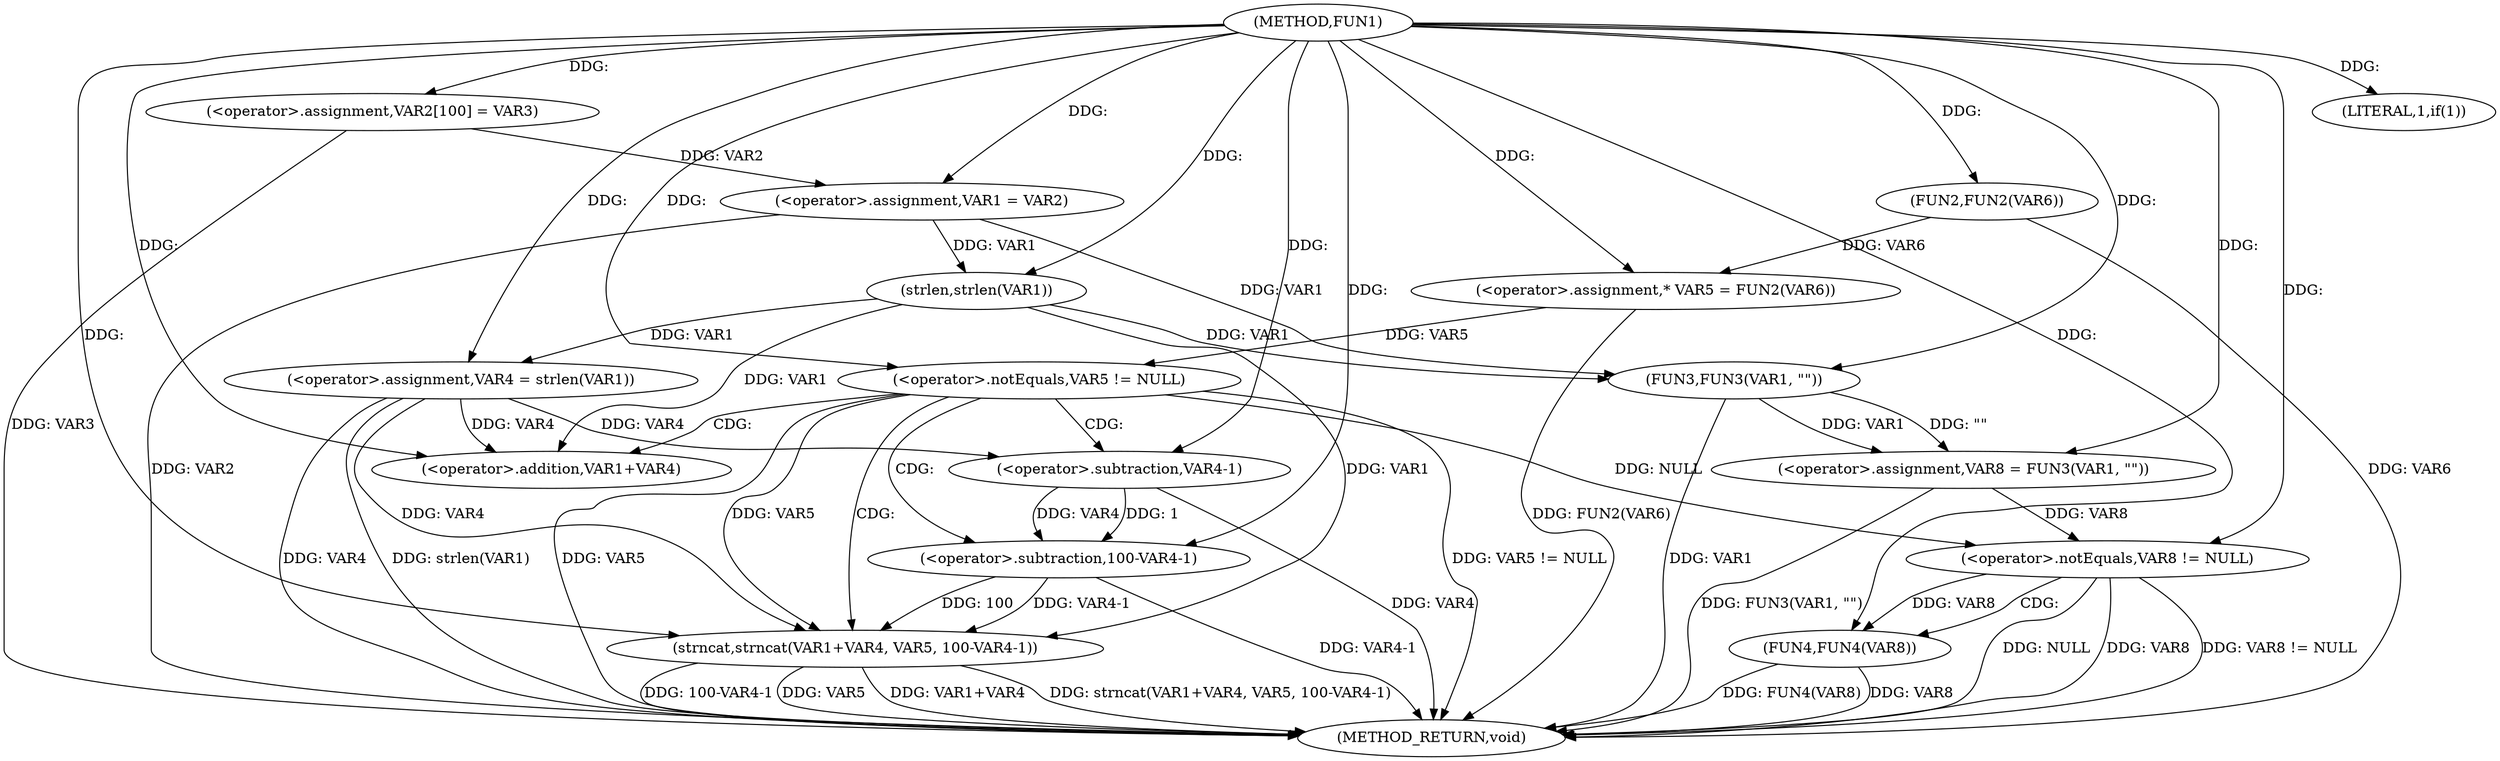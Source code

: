 digraph FUN1 {  
"1000100" [label = "(METHOD,FUN1)" ]
"1000153" [label = "(METHOD_RETURN,void)" ]
"1000104" [label = "(<operator>.assignment,VAR2[100] = VAR3)" ]
"1000107" [label = "(<operator>.assignment,VAR1 = VAR2)" ]
"1000111" [label = "(LITERAL,1,if(1))" ]
"1000115" [label = "(<operator>.assignment,VAR4 = strlen(VAR1))" ]
"1000117" [label = "(strlen,strlen(VAR1))" ]
"1000120" [label = "(<operator>.assignment,* VAR5 = FUN2(VAR6))" ]
"1000122" [label = "(FUN2,FUN2(VAR6))" ]
"1000125" [label = "(<operator>.notEquals,VAR5 != NULL)" ]
"1000129" [label = "(strncat,strncat(VAR1+VAR4, VAR5, 100-VAR4-1))" ]
"1000130" [label = "(<operator>.addition,VAR1+VAR4)" ]
"1000134" [label = "(<operator>.subtraction,100-VAR4-1)" ]
"1000136" [label = "(<operator>.subtraction,VAR4-1)" ]
"1000141" [label = "(<operator>.assignment,VAR8 = FUN3(VAR1, \"\"))" ]
"1000143" [label = "(FUN3,FUN3(VAR1, \"\"))" ]
"1000147" [label = "(<operator>.notEquals,VAR8 != NULL)" ]
"1000151" [label = "(FUN4,FUN4(VAR8))" ]
  "1000115" -> "1000153"  [ label = "DDG: strlen(VAR1)"] 
  "1000125" -> "1000153"  [ label = "DDG: VAR5 != NULL"] 
  "1000151" -> "1000153"  [ label = "DDG: VAR8"] 
  "1000129" -> "1000153"  [ label = "DDG: VAR5"] 
  "1000129" -> "1000153"  [ label = "DDG: VAR1+VAR4"] 
  "1000125" -> "1000153"  [ label = "DDG: VAR5"] 
  "1000151" -> "1000153"  [ label = "DDG: FUN4(VAR8)"] 
  "1000122" -> "1000153"  [ label = "DDG: VAR6"] 
  "1000129" -> "1000153"  [ label = "DDG: strncat(VAR1+VAR4, VAR5, 100-VAR4-1)"] 
  "1000143" -> "1000153"  [ label = "DDG: VAR1"] 
  "1000129" -> "1000153"  [ label = "DDG: 100-VAR4-1"] 
  "1000147" -> "1000153"  [ label = "DDG: NULL"] 
  "1000147" -> "1000153"  [ label = "DDG: VAR8"] 
  "1000141" -> "1000153"  [ label = "DDG: FUN3(VAR1, \"\")"] 
  "1000134" -> "1000153"  [ label = "DDG: VAR4-1"] 
  "1000120" -> "1000153"  [ label = "DDG: FUN2(VAR6)"] 
  "1000147" -> "1000153"  [ label = "DDG: VAR8 != NULL"] 
  "1000115" -> "1000153"  [ label = "DDG: VAR4"] 
  "1000136" -> "1000153"  [ label = "DDG: VAR4"] 
  "1000104" -> "1000153"  [ label = "DDG: VAR3"] 
  "1000107" -> "1000153"  [ label = "DDG: VAR2"] 
  "1000100" -> "1000104"  [ label = "DDG: "] 
  "1000104" -> "1000107"  [ label = "DDG: VAR2"] 
  "1000100" -> "1000107"  [ label = "DDG: "] 
  "1000100" -> "1000111"  [ label = "DDG: "] 
  "1000117" -> "1000115"  [ label = "DDG: VAR1"] 
  "1000100" -> "1000115"  [ label = "DDG: "] 
  "1000107" -> "1000117"  [ label = "DDG: VAR1"] 
  "1000100" -> "1000117"  [ label = "DDG: "] 
  "1000122" -> "1000120"  [ label = "DDG: VAR6"] 
  "1000100" -> "1000120"  [ label = "DDG: "] 
  "1000100" -> "1000122"  [ label = "DDG: "] 
  "1000120" -> "1000125"  [ label = "DDG: VAR5"] 
  "1000100" -> "1000125"  [ label = "DDG: "] 
  "1000117" -> "1000129"  [ label = "DDG: VAR1"] 
  "1000100" -> "1000129"  [ label = "DDG: "] 
  "1000115" -> "1000129"  [ label = "DDG: VAR4"] 
  "1000117" -> "1000130"  [ label = "DDG: VAR1"] 
  "1000100" -> "1000130"  [ label = "DDG: "] 
  "1000115" -> "1000130"  [ label = "DDG: VAR4"] 
  "1000125" -> "1000129"  [ label = "DDG: VAR5"] 
  "1000134" -> "1000129"  [ label = "DDG: 100"] 
  "1000134" -> "1000129"  [ label = "DDG: VAR4-1"] 
  "1000100" -> "1000134"  [ label = "DDG: "] 
  "1000136" -> "1000134"  [ label = "DDG: VAR4"] 
  "1000136" -> "1000134"  [ label = "DDG: 1"] 
  "1000100" -> "1000136"  [ label = "DDG: "] 
  "1000115" -> "1000136"  [ label = "DDG: VAR4"] 
  "1000143" -> "1000141"  [ label = "DDG: VAR1"] 
  "1000143" -> "1000141"  [ label = "DDG: \"\""] 
  "1000100" -> "1000141"  [ label = "DDG: "] 
  "1000107" -> "1000143"  [ label = "DDG: VAR1"] 
  "1000117" -> "1000143"  [ label = "DDG: VAR1"] 
  "1000100" -> "1000143"  [ label = "DDG: "] 
  "1000141" -> "1000147"  [ label = "DDG: VAR8"] 
  "1000100" -> "1000147"  [ label = "DDG: "] 
  "1000125" -> "1000147"  [ label = "DDG: NULL"] 
  "1000147" -> "1000151"  [ label = "DDG: VAR8"] 
  "1000100" -> "1000151"  [ label = "DDG: "] 
  "1000125" -> "1000129"  [ label = "CDG: "] 
  "1000125" -> "1000130"  [ label = "CDG: "] 
  "1000125" -> "1000136"  [ label = "CDG: "] 
  "1000125" -> "1000134"  [ label = "CDG: "] 
  "1000147" -> "1000151"  [ label = "CDG: "] 
}
